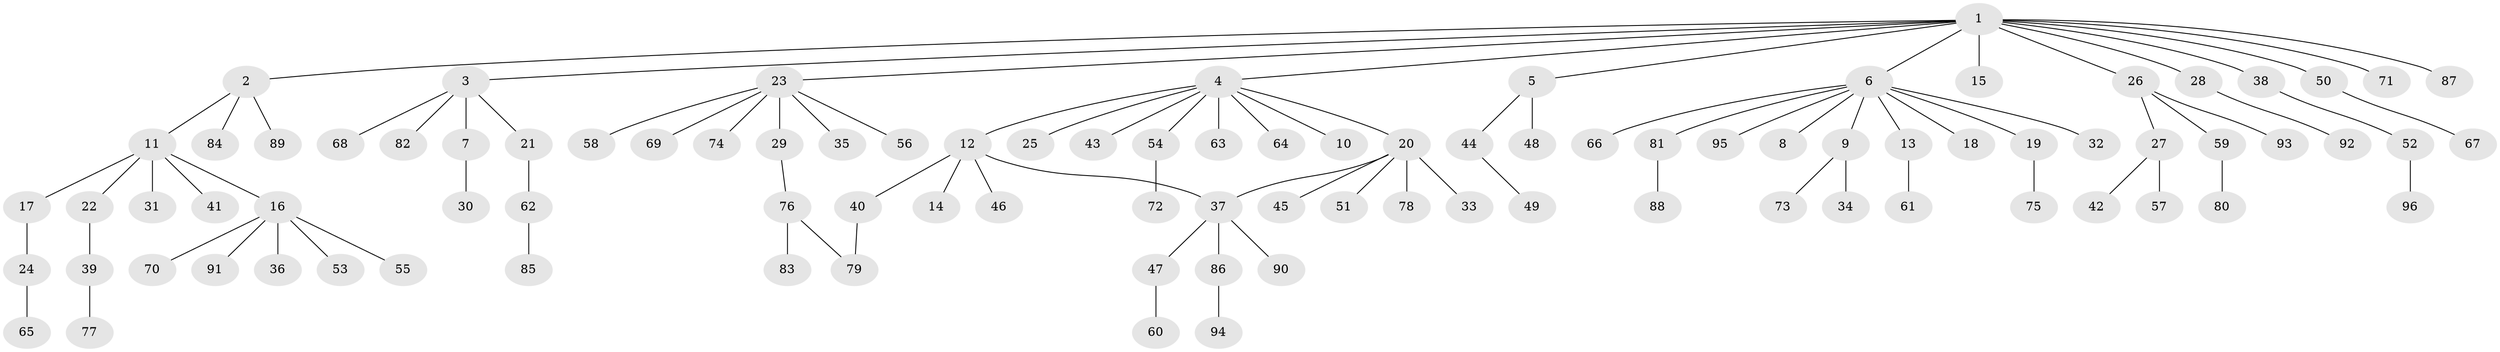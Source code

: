 // Generated by graph-tools (version 1.1) at 2025/14/03/09/25 04:14:33]
// undirected, 96 vertices, 97 edges
graph export_dot {
graph [start="1"]
  node [color=gray90,style=filled];
  1;
  2;
  3;
  4;
  5;
  6;
  7;
  8;
  9;
  10;
  11;
  12;
  13;
  14;
  15;
  16;
  17;
  18;
  19;
  20;
  21;
  22;
  23;
  24;
  25;
  26;
  27;
  28;
  29;
  30;
  31;
  32;
  33;
  34;
  35;
  36;
  37;
  38;
  39;
  40;
  41;
  42;
  43;
  44;
  45;
  46;
  47;
  48;
  49;
  50;
  51;
  52;
  53;
  54;
  55;
  56;
  57;
  58;
  59;
  60;
  61;
  62;
  63;
  64;
  65;
  66;
  67;
  68;
  69;
  70;
  71;
  72;
  73;
  74;
  75;
  76;
  77;
  78;
  79;
  80;
  81;
  82;
  83;
  84;
  85;
  86;
  87;
  88;
  89;
  90;
  91;
  92;
  93;
  94;
  95;
  96;
  1 -- 2;
  1 -- 3;
  1 -- 4;
  1 -- 5;
  1 -- 6;
  1 -- 15;
  1 -- 23;
  1 -- 26;
  1 -- 28;
  1 -- 38;
  1 -- 50;
  1 -- 71;
  1 -- 87;
  2 -- 11;
  2 -- 84;
  2 -- 89;
  3 -- 7;
  3 -- 21;
  3 -- 68;
  3 -- 82;
  4 -- 10;
  4 -- 12;
  4 -- 20;
  4 -- 25;
  4 -- 43;
  4 -- 54;
  4 -- 63;
  4 -- 64;
  5 -- 44;
  5 -- 48;
  6 -- 8;
  6 -- 9;
  6 -- 13;
  6 -- 18;
  6 -- 19;
  6 -- 32;
  6 -- 66;
  6 -- 81;
  6 -- 95;
  7 -- 30;
  9 -- 34;
  9 -- 73;
  11 -- 16;
  11 -- 17;
  11 -- 22;
  11 -- 31;
  11 -- 41;
  12 -- 14;
  12 -- 37;
  12 -- 40;
  12 -- 46;
  13 -- 61;
  16 -- 36;
  16 -- 53;
  16 -- 55;
  16 -- 70;
  16 -- 91;
  17 -- 24;
  19 -- 75;
  20 -- 33;
  20 -- 37;
  20 -- 45;
  20 -- 51;
  20 -- 78;
  21 -- 62;
  22 -- 39;
  23 -- 29;
  23 -- 35;
  23 -- 56;
  23 -- 58;
  23 -- 69;
  23 -- 74;
  24 -- 65;
  26 -- 27;
  26 -- 59;
  26 -- 93;
  27 -- 42;
  27 -- 57;
  28 -- 92;
  29 -- 76;
  37 -- 47;
  37 -- 86;
  37 -- 90;
  38 -- 52;
  39 -- 77;
  40 -- 79;
  44 -- 49;
  47 -- 60;
  50 -- 67;
  52 -- 96;
  54 -- 72;
  59 -- 80;
  62 -- 85;
  76 -- 79;
  76 -- 83;
  81 -- 88;
  86 -- 94;
}
